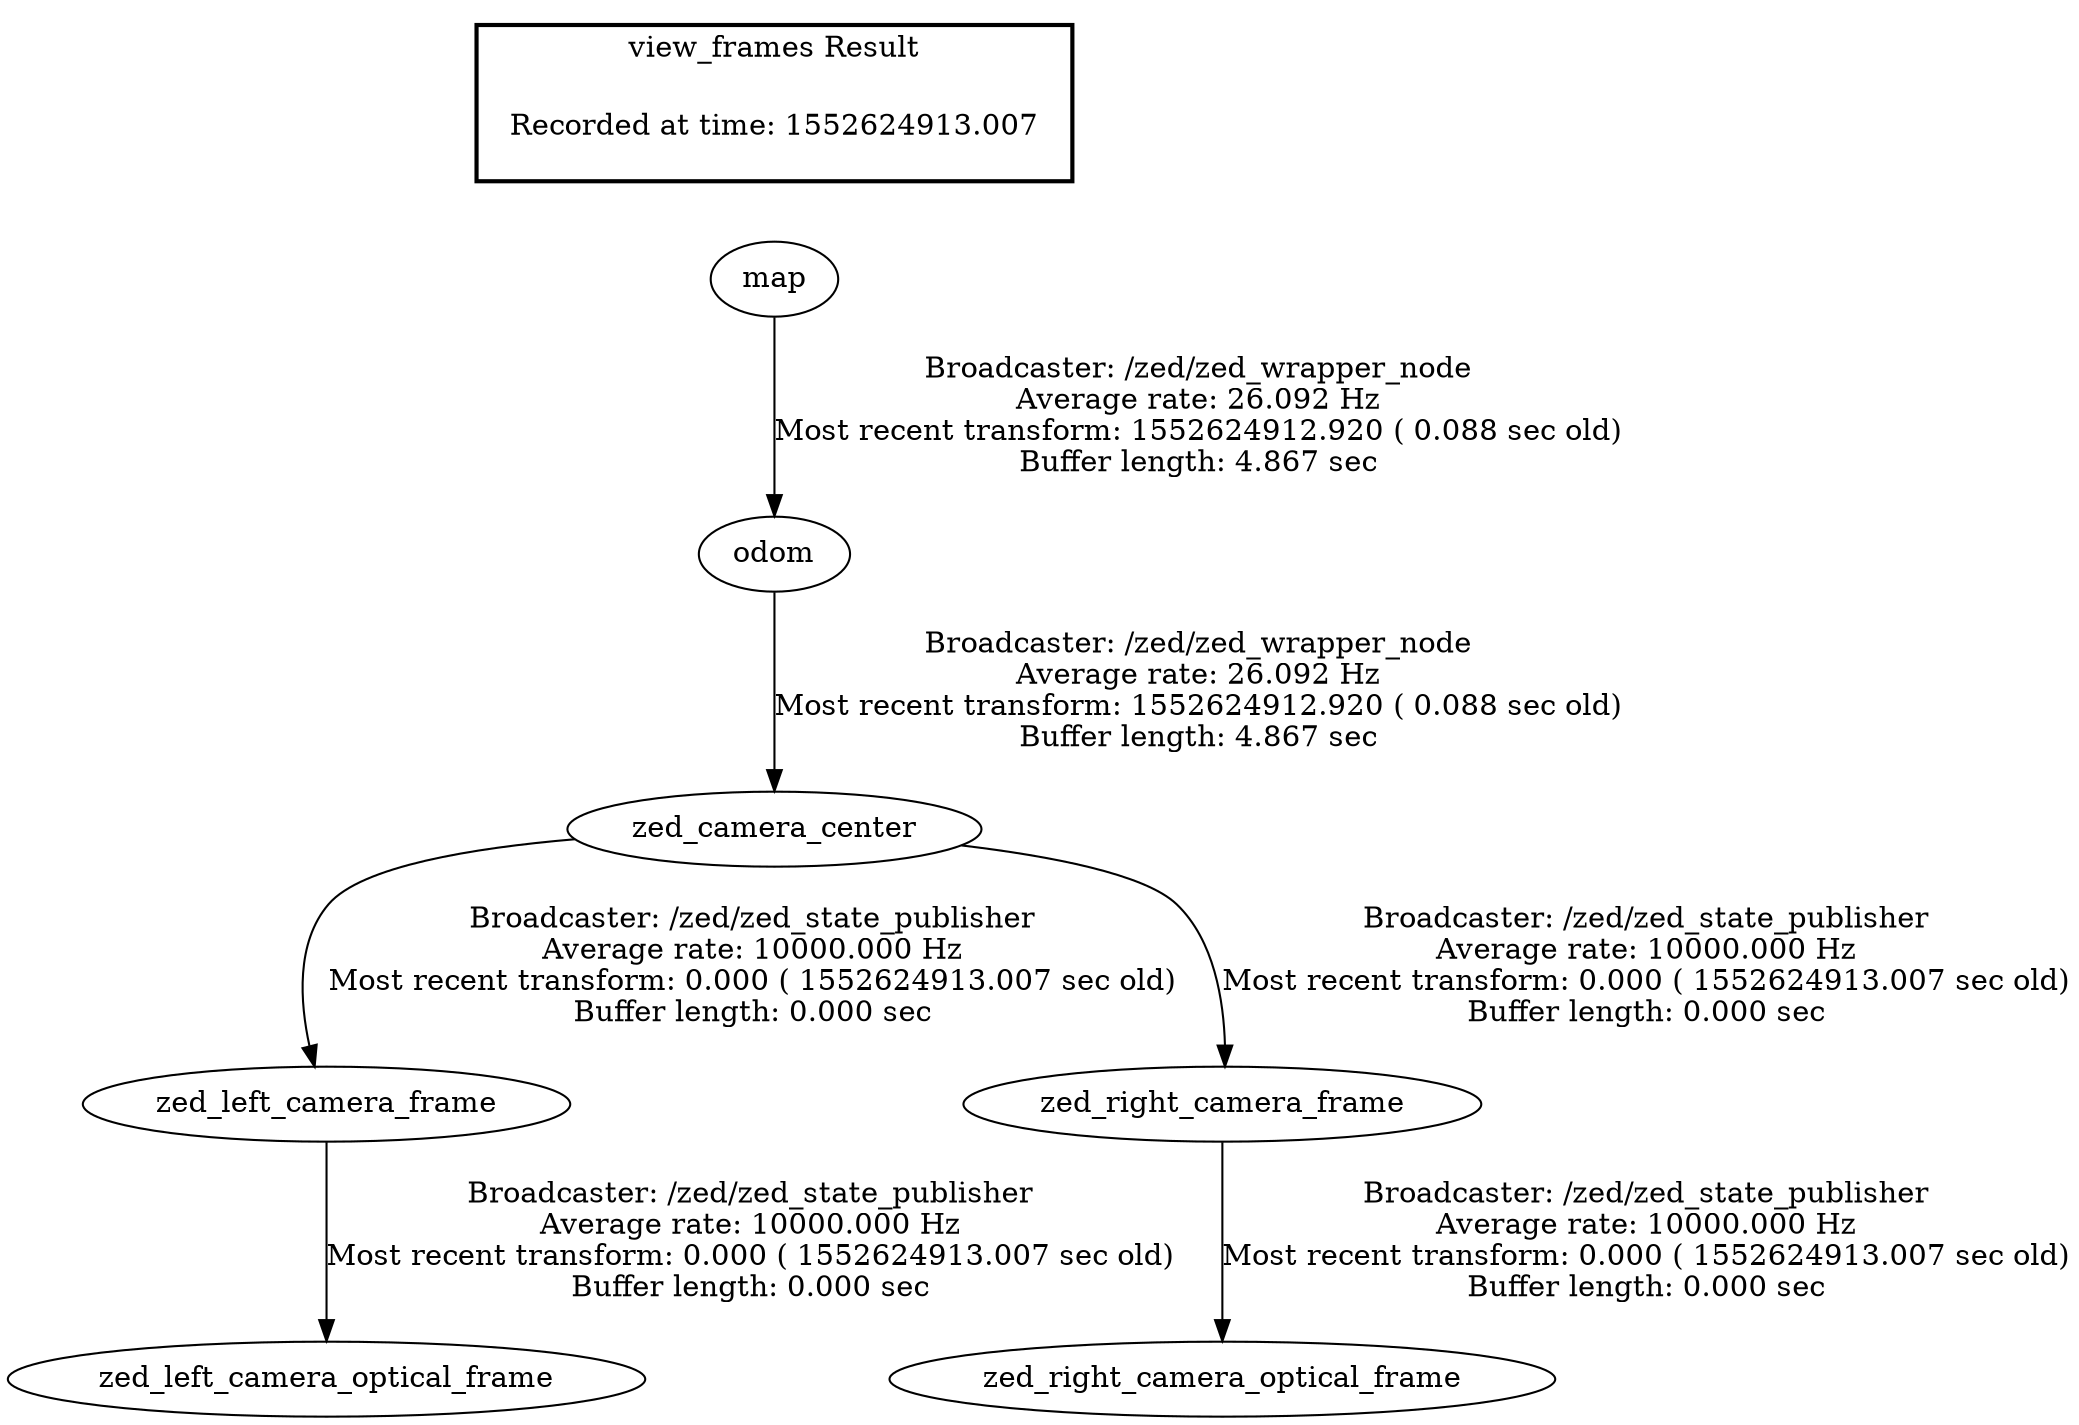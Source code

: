 digraph G {
"zed_camera_center" -> "zed_left_camera_frame"[label="Broadcaster: /zed/zed_state_publisher\nAverage rate: 10000.000 Hz\nMost recent transform: 0.000 ( 1552624913.007 sec old)\nBuffer length: 0.000 sec\n"];
"odom" -> "zed_camera_center"[label="Broadcaster: /zed/zed_wrapper_node\nAverage rate: 26.092 Hz\nMost recent transform: 1552624912.920 ( 0.088 sec old)\nBuffer length: 4.867 sec\n"];
"zed_left_camera_frame" -> "zed_left_camera_optical_frame"[label="Broadcaster: /zed/zed_state_publisher\nAverage rate: 10000.000 Hz\nMost recent transform: 0.000 ( 1552624913.007 sec old)\nBuffer length: 0.000 sec\n"];
"zed_camera_center" -> "zed_right_camera_frame"[label="Broadcaster: /zed/zed_state_publisher\nAverage rate: 10000.000 Hz\nMost recent transform: 0.000 ( 1552624913.007 sec old)\nBuffer length: 0.000 sec\n"];
"zed_right_camera_frame" -> "zed_right_camera_optical_frame"[label="Broadcaster: /zed/zed_state_publisher\nAverage rate: 10000.000 Hz\nMost recent transform: 0.000 ( 1552624913.007 sec old)\nBuffer length: 0.000 sec\n"];
"map" -> "odom"[label="Broadcaster: /zed/zed_wrapper_node\nAverage rate: 26.092 Hz\nMost recent transform: 1552624912.920 ( 0.088 sec old)\nBuffer length: 4.867 sec\n"];
edge [style=invis];
 subgraph cluster_legend { style=bold; color=black; label ="view_frames Result";
"Recorded at time: 1552624913.007"[ shape=plaintext ] ;
 }->"map";
}